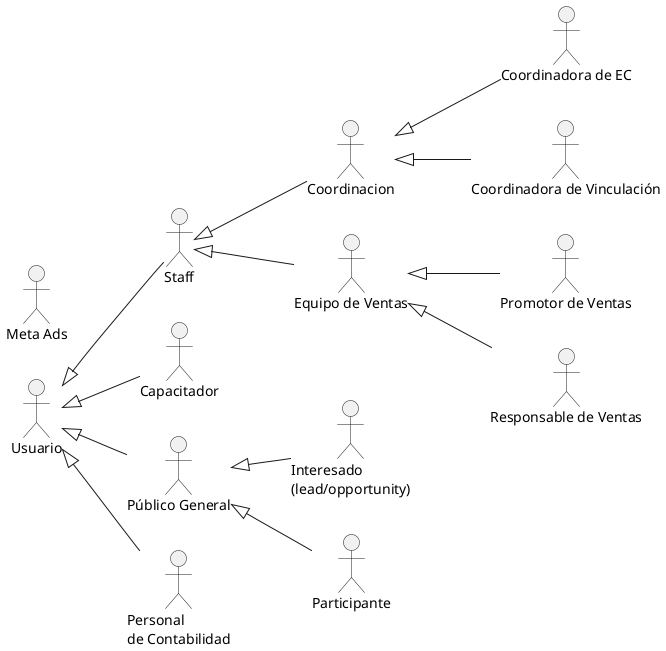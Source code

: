 @startuml System Actors



left to right direction
' Declaración de actores principales
actor Usuario
actor Staff
actor Coordinacion
actor Capacitador
actor "Público General" as publico_general
actor "Personal\nde Contabilidad" as personal_contabilidad

' Declaración de actores que heredan de "Staff" con alias consistentes
actor "Promotor de Ventas" as promotor_ventas
actor "Responsable de Ventas" as responsable_ventas
actor "Coordinadora de EC" as coordinadora_ec
actor "Coordinadora de Vinculación" as coordinadora_vinculacion


actor "Equipo de Ventas" as equipo_ventas

' Declaración de actores que heredan de "público general"
actor "Interesado\n(lead/opportunity)" as Interesado
actor Participante
actor MetaAds as "Meta Ads"

' Relaciones de herencia
Usuario <|-- Staff
Usuario <|-- Capacitador
Usuario <|-- publico_general
Usuario <|-- personal_contabilidad

Staff <|-- Coordinacion
Staff <|-- equipo_ventas

equipo_ventas <|-- promotor_ventas
equipo_ventas <|-- responsable_ventas

Coordinacion <|-- coordinadora_ec
Coordinacion <|-- coordinadora_vinculacion

publico_general <|-- Interesado
publico_general <|-- Participante

@enduml
